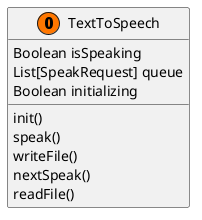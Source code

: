 @startuml
'https://plantuml.com/class-diagram

class TextToSpeech << (O, #FF7700) >> {
Boolean isSpeaking
List[SpeakRequest] queue
Boolean initializing
init()
speak()
writeFile()
nextSpeak()
readFile()
}

@enduml